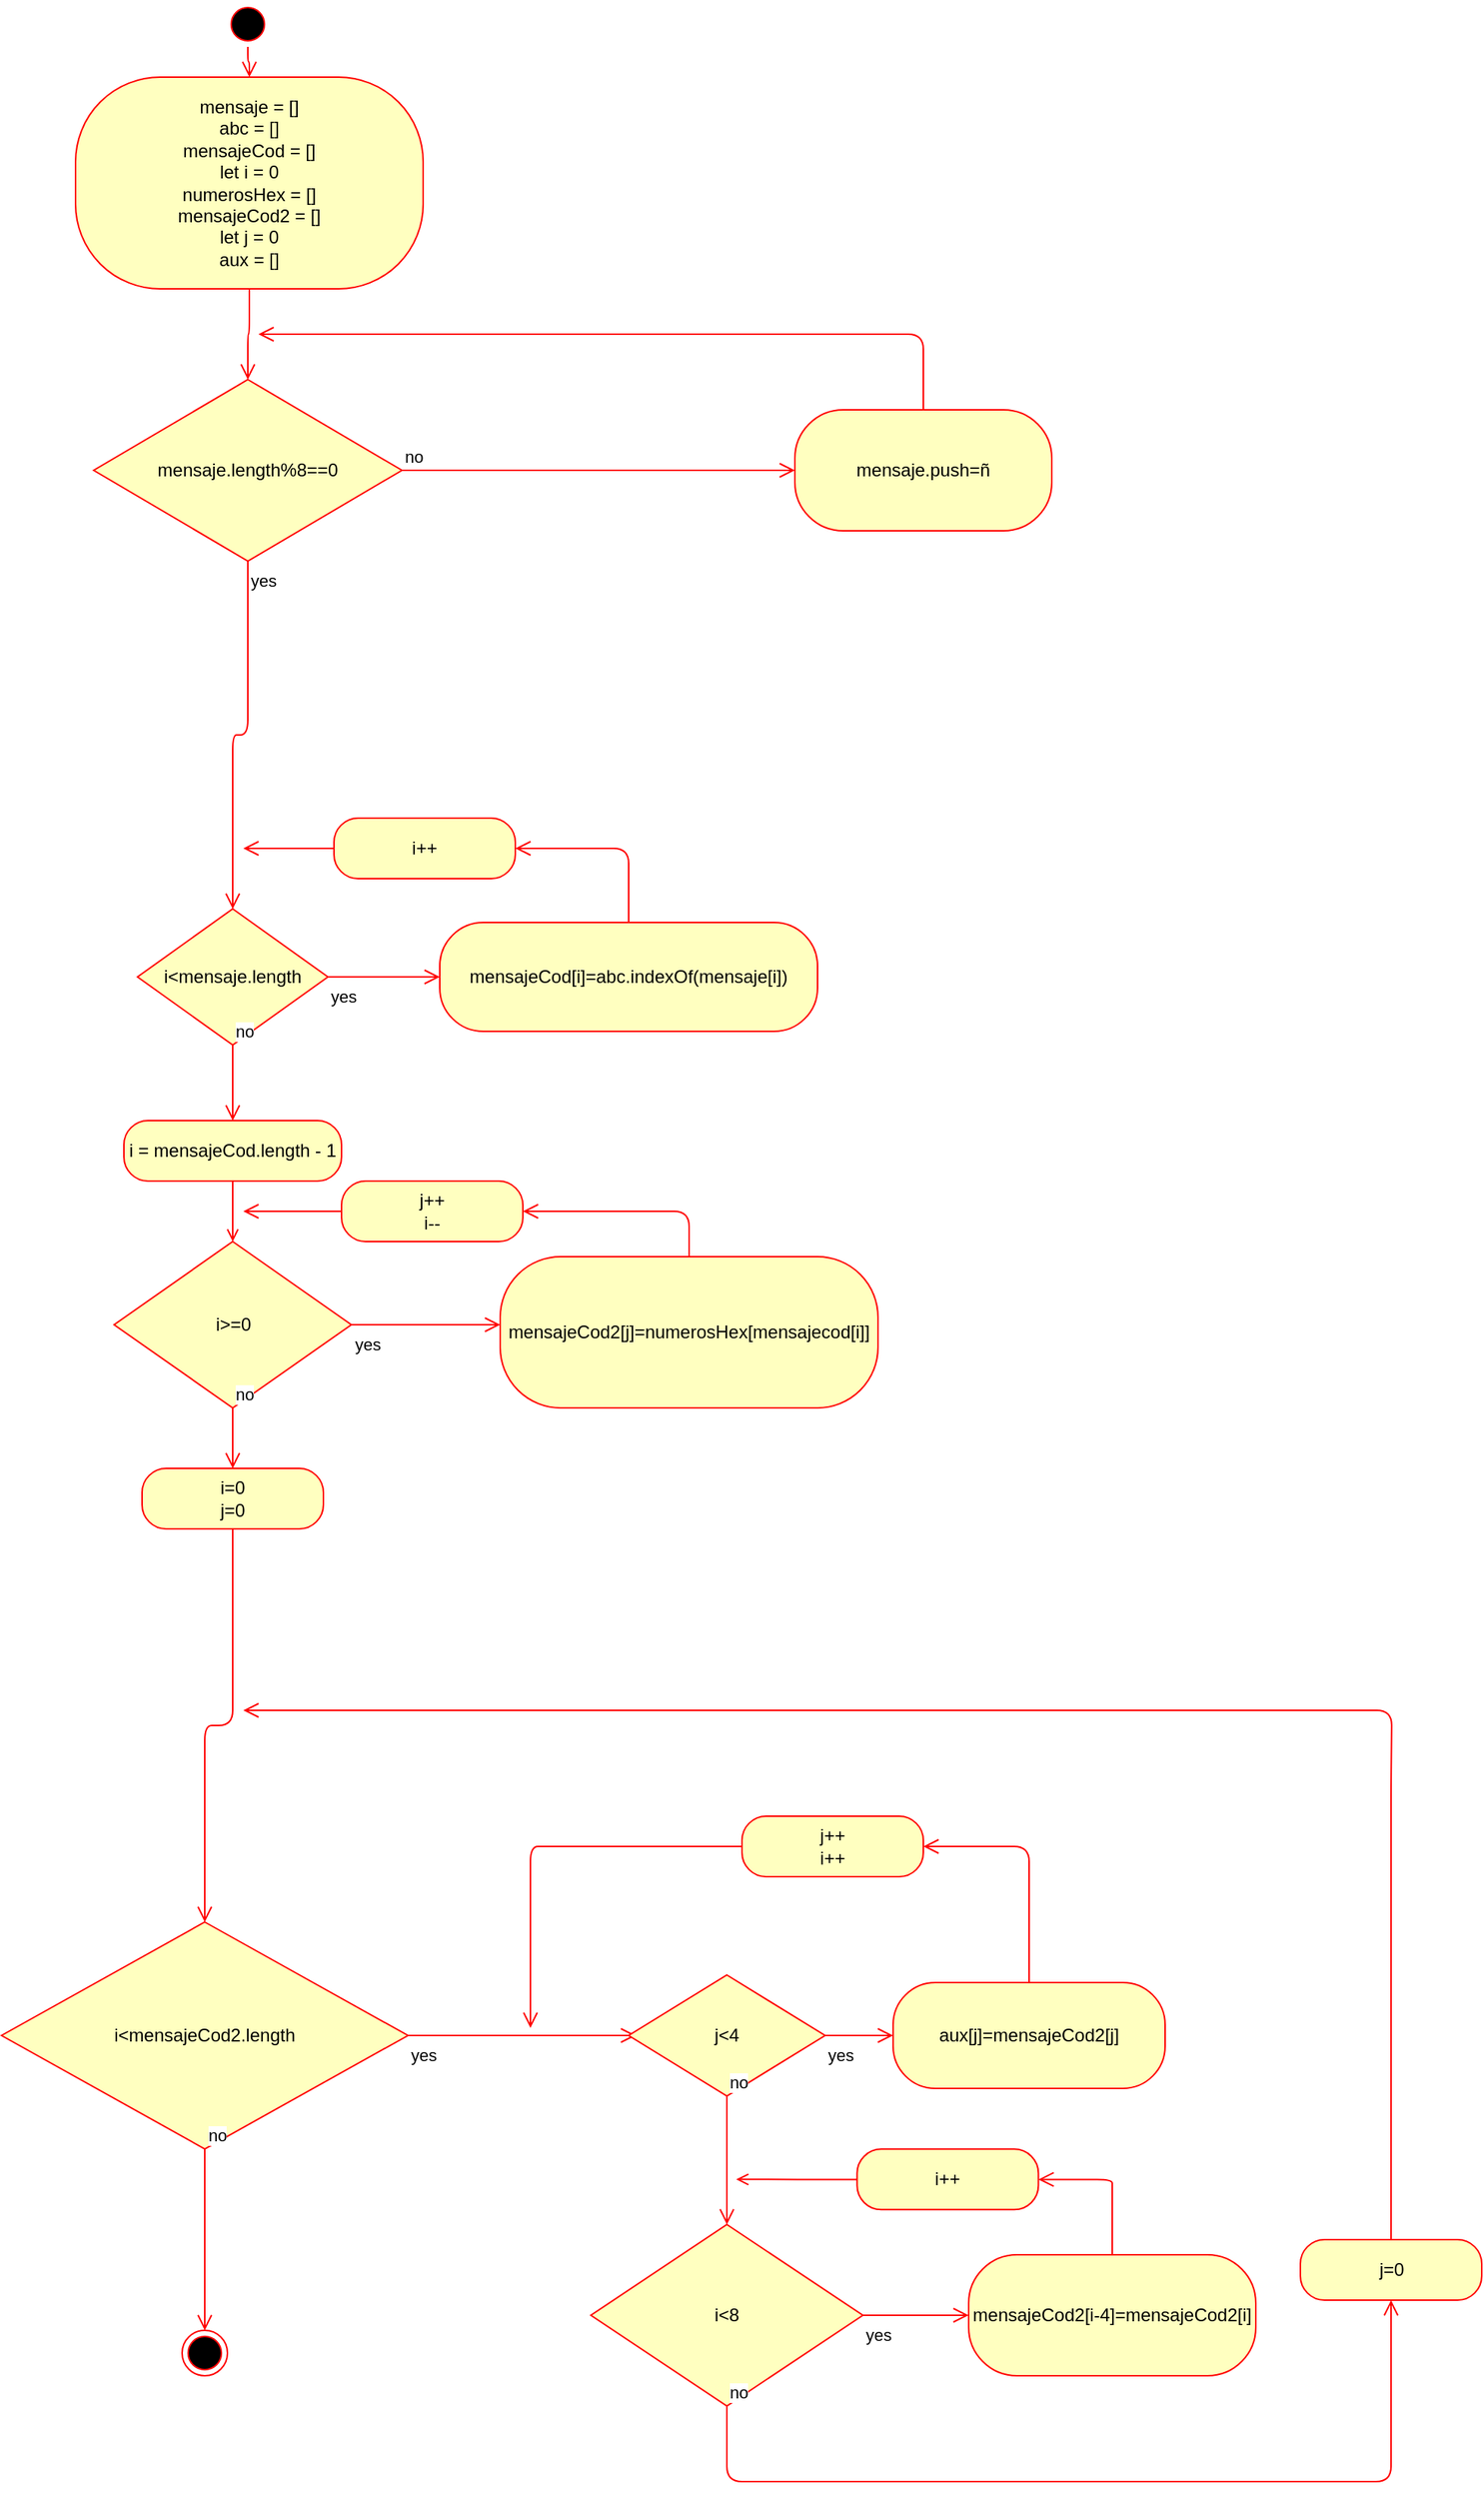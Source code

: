 <mxfile version="12.1.7" type="device" pages="1"><diagram id="xDoUYA4UDof_r6ilWCST" name="Page-1"><mxGraphModel dx="975" dy="716" grid="1" gridSize="10" guides="1" tooltips="1" connect="1" arrows="1" fold="1" page="1" pageScale="1" pageWidth="827" pageHeight="1169" math="0" shadow="0"><root><mxCell id="0"/><mxCell id="1" parent="0"/><mxCell id="s4payqa6vV1KaPx1YWhj-1" value="" style="ellipse;html=1;shape=startState;fillColor=#000000;strokeColor=#ff0000;" parent="1" vertex="1"><mxGeometry x="398" y="20" width="30" height="30" as="geometry"/></mxCell><mxCell id="s4payqa6vV1KaPx1YWhj-2" value="" style="edgeStyle=orthogonalEdgeStyle;html=1;verticalAlign=bottom;endArrow=open;endSize=8;strokeColor=#ff0000;entryX=0.5;entryY=0;entryDx=0;entryDy=0;" parent="1" source="s4payqa6vV1KaPx1YWhj-1" target="s4payqa6vV1KaPx1YWhj-3" edge="1"><mxGeometry relative="1" as="geometry"><mxPoint x="413" y="110" as="targetPoint"/></mxGeometry></mxCell><mxCell id="s4payqa6vV1KaPx1YWhj-3" value="mensaje = []&lt;br&gt;abc = []&lt;br&gt;mensajeCod = []&lt;br&gt;let i = 0&lt;br&gt;numerosHex = []&lt;br&gt;mensajeCod2 = []&lt;br&gt;let j = 0&lt;br&gt;aux = []" style="rounded=1;whiteSpace=wrap;html=1;arcSize=40;fontColor=#000000;fillColor=#ffffc0;strokeColor=#ff0000;" parent="1" vertex="1"><mxGeometry x="299" y="70" width="230" height="140" as="geometry"/></mxCell><mxCell id="s4payqa6vV1KaPx1YWhj-4" value="" style="edgeStyle=orthogonalEdgeStyle;html=1;verticalAlign=bottom;endArrow=open;endSize=8;strokeColor=#ff0000;entryX=0.5;entryY=0;entryDx=0;entryDy=0;" parent="1" source="s4payqa6vV1KaPx1YWhj-3" target="s4payqa6vV1KaPx1YWhj-56" edge="1"><mxGeometry relative="1" as="geometry"><mxPoint x="414" y="310" as="targetPoint"/></mxGeometry></mxCell><mxCell id="s4payqa6vV1KaPx1YWhj-5" value="i&amp;lt;mensaje.length" style="rhombus;whiteSpace=wrap;html=1;fillColor=#ffffc0;strokeColor=#ff0000;" parent="1" vertex="1"><mxGeometry x="340" y="620" width="126" height="90" as="geometry"/></mxCell><mxCell id="s4payqa6vV1KaPx1YWhj-6" value="no" style="edgeStyle=orthogonalEdgeStyle;html=1;align=left;verticalAlign=bottom;endArrow=open;endSize=8;strokeColor=#ff0000;entryX=0.5;entryY=0;entryDx=0;entryDy=0;" parent="1" source="s4payqa6vV1KaPx1YWhj-5" target="s4payqa6vV1KaPx1YWhj-15" edge="1"><mxGeometry x="-1" relative="1" as="geometry"><mxPoint x="403" y="770" as="targetPoint"/></mxGeometry></mxCell><mxCell id="s4payqa6vV1KaPx1YWhj-7" value="yes" style="edgeStyle=orthogonalEdgeStyle;html=1;align=left;verticalAlign=top;endArrow=open;endSize=8;strokeColor=#ff0000;entryX=0;entryY=0.5;entryDx=0;entryDy=0;" parent="1" source="s4payqa6vV1KaPx1YWhj-5" target="s4payqa6vV1KaPx1YWhj-8" edge="1"><mxGeometry x="-1" relative="1" as="geometry"><mxPoint x="570" y="665" as="targetPoint"/></mxGeometry></mxCell><mxCell id="s4payqa6vV1KaPx1YWhj-8" value="mensajeCod[i]=abc.indexOf(mensaje[i])" style="rounded=1;whiteSpace=wrap;html=1;arcSize=40;fontColor=#000000;fillColor=#ffffc0;strokeColor=#ff0000;" parent="1" vertex="1"><mxGeometry x="540" y="629" width="250" height="72" as="geometry"/></mxCell><mxCell id="s4payqa6vV1KaPx1YWhj-9" value="" style="edgeStyle=orthogonalEdgeStyle;html=1;verticalAlign=bottom;endArrow=open;endSize=8;strokeColor=#ff0000;entryX=1;entryY=0.5;entryDx=0;entryDy=0;" parent="1" source="s4payqa6vV1KaPx1YWhj-8" target="s4payqa6vV1KaPx1YWhj-10" edge="1"><mxGeometry relative="1" as="geometry"><mxPoint x="665" y="590" as="targetPoint"/><Array as="points"><mxPoint x="665" y="580"/></Array></mxGeometry></mxCell><mxCell id="s4payqa6vV1KaPx1YWhj-10" value="i++" style="rounded=1;whiteSpace=wrap;html=1;arcSize=40;fontColor=#000000;fillColor=#ffffc0;strokeColor=#ff0000;" parent="1" vertex="1"><mxGeometry x="470" y="560" width="120" height="40" as="geometry"/></mxCell><mxCell id="s4payqa6vV1KaPx1YWhj-11" value="" style="edgeStyle=orthogonalEdgeStyle;html=1;verticalAlign=bottom;endArrow=open;endSize=8;strokeColor=#ff0000;" parent="1" source="s4payqa6vV1KaPx1YWhj-10" edge="1"><mxGeometry relative="1" as="geometry"><mxPoint x="410" y="580" as="targetPoint"/></mxGeometry></mxCell><mxCell id="s4payqa6vV1KaPx1YWhj-12" value="i&amp;gt;=0" style="rhombus;whiteSpace=wrap;html=1;fillColor=#ffffc0;strokeColor=#ff0000;" parent="1" vertex="1"><mxGeometry x="324.5" y="840" width="157" height="110" as="geometry"/></mxCell><mxCell id="s4payqa6vV1KaPx1YWhj-13" value="no" style="edgeStyle=orthogonalEdgeStyle;html=1;align=left;verticalAlign=bottom;endArrow=open;endSize=8;strokeColor=#ff0000;entryX=0.5;entryY=0;entryDx=0;entryDy=0;" parent="1" source="s4payqa6vV1KaPx1YWhj-12" target="s4payqa6vV1KaPx1YWhj-30" edge="1"><mxGeometry x="-1" relative="1" as="geometry"><mxPoint x="403" y="1029.667" as="targetPoint"/></mxGeometry></mxCell><mxCell id="s4payqa6vV1KaPx1YWhj-14" value="yes" style="edgeStyle=orthogonalEdgeStyle;html=1;align=left;verticalAlign=top;endArrow=open;endSize=8;strokeColor=#ff0000;" parent="1" source="s4payqa6vV1KaPx1YWhj-12" edge="1"><mxGeometry x="-1" relative="1" as="geometry"><mxPoint x="580" y="895" as="targetPoint"/></mxGeometry></mxCell><mxCell id="s4payqa6vV1KaPx1YWhj-18" value="" style="edgeStyle=orthogonalEdgeStyle;rounded=0;orthogonalLoop=1;jettySize=auto;html=1;strokeColor=#FF0000;endArrow=open;endFill=0;entryX=0.5;entryY=0;entryDx=0;entryDy=0;" parent="1" source="s4payqa6vV1KaPx1YWhj-15" target="s4payqa6vV1KaPx1YWhj-12" edge="1"><mxGeometry relative="1" as="geometry"><mxPoint x="480" y="850" as="targetPoint"/></mxGeometry></mxCell><mxCell id="s4payqa6vV1KaPx1YWhj-15" value="i = mensajeCod.length - 1" style="rounded=1;whiteSpace=wrap;html=1;arcSize=40;fontColor=#000000;fillColor=#ffffc0;strokeColor=#ff0000;" parent="1" vertex="1"><mxGeometry x="331" y="760" width="144" height="40" as="geometry"/></mxCell><mxCell id="s4payqa6vV1KaPx1YWhj-20" value="mensajeCod2[j]=numerosHex[mensajecod[i]]" style="rounded=1;whiteSpace=wrap;html=1;arcSize=40;fontColor=#000000;fillColor=#ffffc0;strokeColor=#ff0000;" parent="1" vertex="1"><mxGeometry x="580" y="850" width="250" height="100" as="geometry"/></mxCell><mxCell id="s4payqa6vV1KaPx1YWhj-21" value="" style="edgeStyle=orthogonalEdgeStyle;html=1;verticalAlign=bottom;endArrow=open;endSize=8;strokeColor=#ff0000;entryX=1;entryY=0.5;entryDx=0;entryDy=0;" parent="1" source="s4payqa6vV1KaPx1YWhj-20" target="s4payqa6vV1KaPx1YWhj-22" edge="1"><mxGeometry relative="1" as="geometry"><mxPoint x="630" y="815" as="targetPoint"/><Array as="points"><mxPoint x="705" y="820"/></Array></mxGeometry></mxCell><mxCell id="s4payqa6vV1KaPx1YWhj-22" value="j++&lt;br&gt;i--" style="rounded=1;whiteSpace=wrap;html=1;arcSize=40;fontColor=#000000;fillColor=#ffffc0;strokeColor=#ff0000;" parent="1" vertex="1"><mxGeometry x="475" y="800" width="120" height="40" as="geometry"/></mxCell><mxCell id="s4payqa6vV1KaPx1YWhj-23" value="" style="edgeStyle=orthogonalEdgeStyle;html=1;verticalAlign=bottom;endArrow=open;endSize=8;strokeColor=#ff0000;" parent="1" source="s4payqa6vV1KaPx1YWhj-22" edge="1"><mxGeometry relative="1" as="geometry"><mxPoint x="410" y="820" as="targetPoint"/></mxGeometry></mxCell><mxCell id="s4payqa6vV1KaPx1YWhj-27" value="i&amp;lt;mensajeCod2.length" style="rhombus;whiteSpace=wrap;html=1;fillColor=#ffffc0;strokeColor=#ff0000;" parent="1" vertex="1"><mxGeometry x="250" y="1290" width="269" height="150" as="geometry"/></mxCell><mxCell id="s4payqa6vV1KaPx1YWhj-28" value="no" style="edgeStyle=orthogonalEdgeStyle;html=1;align=left;verticalAlign=bottom;endArrow=open;endSize=8;strokeColor=#ff0000;entryX=0.5;entryY=0;entryDx=0;entryDy=0;" parent="1" source="s4payqa6vV1KaPx1YWhj-27" target="s4payqa6vV1KaPx1YWhj-54" edge="1"><mxGeometry x="-1" relative="1" as="geometry"><mxPoint x="384.176" y="1600.118" as="targetPoint"/></mxGeometry></mxCell><mxCell id="s4payqa6vV1KaPx1YWhj-29" value="yes" style="edgeStyle=orthogonalEdgeStyle;html=1;align=left;verticalAlign=top;endArrow=open;endSize=8;strokeColor=#ff0000;" parent="1" source="s4payqa6vV1KaPx1YWhj-27" edge="1"><mxGeometry x="-1" relative="1" as="geometry"><mxPoint x="670" y="1365" as="targetPoint"/></mxGeometry></mxCell><mxCell id="s4payqa6vV1KaPx1YWhj-30" value="i=0&lt;br&gt;j=0" style="rounded=1;whiteSpace=wrap;html=1;arcSize=40;fontColor=#000000;fillColor=#ffffc0;strokeColor=#ff0000;" parent="1" vertex="1"><mxGeometry x="343" y="990" width="120" height="40" as="geometry"/></mxCell><mxCell id="s4payqa6vV1KaPx1YWhj-31" value="" style="edgeStyle=orthogonalEdgeStyle;html=1;verticalAlign=bottom;endArrow=open;endSize=8;strokeColor=#ff0000;entryX=0.5;entryY=0;entryDx=0;entryDy=0;" parent="1" source="s4payqa6vV1KaPx1YWhj-30" target="s4payqa6vV1KaPx1YWhj-27" edge="1"><mxGeometry relative="1" as="geometry"><mxPoint x="406" y="1090" as="targetPoint"/></mxGeometry></mxCell><mxCell id="s4payqa6vV1KaPx1YWhj-35" value="j&amp;lt;4" style="rhombus;whiteSpace=wrap;html=1;fillColor=#ffffc0;strokeColor=#ff0000;" parent="1" vertex="1"><mxGeometry x="665" y="1325" width="130" height="80" as="geometry"/></mxCell><mxCell id="s4payqa6vV1KaPx1YWhj-36" value="no" style="edgeStyle=orthogonalEdgeStyle;html=1;align=left;verticalAlign=bottom;endArrow=open;endSize=8;strokeColor=#ff0000;entryX=0.5;entryY=0;entryDx=0;entryDy=0;" parent="1" source="s4payqa6vV1KaPx1YWhj-35" target="s4payqa6vV1KaPx1YWhj-42" edge="1"><mxGeometry x="-1" relative="1" as="geometry"><mxPoint x="730" y="1470" as="targetPoint"/></mxGeometry></mxCell><mxCell id="s4payqa6vV1KaPx1YWhj-37" value="yes" style="edgeStyle=orthogonalEdgeStyle;html=1;align=left;verticalAlign=top;endArrow=open;endSize=8;strokeColor=#ff0000;" parent="1" source="s4payqa6vV1KaPx1YWhj-35" edge="1"><mxGeometry x="-1" relative="1" as="geometry"><mxPoint x="840" y="1365" as="targetPoint"/></mxGeometry></mxCell><mxCell id="s4payqa6vV1KaPx1YWhj-38" value="aux[j]=mensajeCod2[j]" style="rounded=1;whiteSpace=wrap;html=1;arcSize=40;fontColor=#000000;fillColor=#ffffc0;strokeColor=#ff0000;" parent="1" vertex="1"><mxGeometry x="840" y="1330" width="180" height="70" as="geometry"/></mxCell><mxCell id="s4payqa6vV1KaPx1YWhj-39" value="" style="edgeStyle=orthogonalEdgeStyle;html=1;verticalAlign=bottom;endArrow=open;endSize=8;strokeColor=#ff0000;entryX=1;entryY=0.5;entryDx=0;entryDy=0;" parent="1" source="s4payqa6vV1KaPx1YWhj-38" target="s4payqa6vV1KaPx1YWhj-40" edge="1"><mxGeometry relative="1" as="geometry"><mxPoint x="930" y="1250" as="targetPoint"/><Array as="points"><mxPoint x="930" y="1240"/></Array></mxGeometry></mxCell><mxCell id="s4payqa6vV1KaPx1YWhj-40" value="j++&lt;br&gt;i++" style="rounded=1;whiteSpace=wrap;html=1;arcSize=40;fontColor=#000000;fillColor=#ffffc0;strokeColor=#ff0000;" parent="1" vertex="1"><mxGeometry x="740" y="1220" width="120" height="40" as="geometry"/></mxCell><mxCell id="s4payqa6vV1KaPx1YWhj-41" value="" style="edgeStyle=orthogonalEdgeStyle;html=1;verticalAlign=bottom;endArrow=open;endSize=8;strokeColor=#ff0000;" parent="1" source="s4payqa6vV1KaPx1YWhj-40" edge="1"><mxGeometry relative="1" as="geometry"><mxPoint x="600" y="1360" as="targetPoint"/><Array as="points"><mxPoint x="620" y="1240"/><mxPoint x="620" y="1240"/></Array></mxGeometry></mxCell><mxCell id="s4payqa6vV1KaPx1YWhj-42" value="i&amp;lt;8" style="rhombus;whiteSpace=wrap;html=1;fillColor=#ffffc0;strokeColor=#ff0000;" parent="1" vertex="1"><mxGeometry x="640" y="1490" width="180" height="120" as="geometry"/></mxCell><mxCell id="s4payqa6vV1KaPx1YWhj-43" value="no" style="edgeStyle=orthogonalEdgeStyle;html=1;align=left;verticalAlign=bottom;endArrow=open;endSize=8;strokeColor=#ff0000;entryX=0.5;entryY=1;entryDx=0;entryDy=0;" parent="1" source="s4payqa6vV1KaPx1YWhj-42" target="s4payqa6vV1KaPx1YWhj-50" edge="1"><mxGeometry x="-1" relative="1" as="geometry"><mxPoint x="1160" y="1660" as="targetPoint"/><Array as="points"><mxPoint x="730" y="1660"/><mxPoint x="1170" y="1660"/></Array></mxGeometry></mxCell><mxCell id="s4payqa6vV1KaPx1YWhj-44" value="yes" style="edgeStyle=orthogonalEdgeStyle;html=1;align=left;verticalAlign=top;endArrow=open;endSize=8;strokeColor=#ff0000;entryX=0;entryY=0.5;entryDx=0;entryDy=0;" parent="1" source="s4payqa6vV1KaPx1YWhj-42" target="s4payqa6vV1KaPx1YWhj-45" edge="1"><mxGeometry x="-1" relative="1" as="geometry"><mxPoint x="880" y="1550" as="targetPoint"/></mxGeometry></mxCell><mxCell id="s4payqa6vV1KaPx1YWhj-45" value="mensajeCod2[i-4]=mensajeCod2[i]" style="rounded=1;whiteSpace=wrap;html=1;arcSize=40;fontColor=#000000;fillColor=#ffffc0;strokeColor=#ff0000;" parent="1" vertex="1"><mxGeometry x="890" y="1510" width="190" height="80" as="geometry"/></mxCell><mxCell id="s4payqa6vV1KaPx1YWhj-46" value="" style="edgeStyle=orthogonalEdgeStyle;html=1;verticalAlign=bottom;endArrow=open;endSize=8;strokeColor=#ff0000;" parent="1" source="s4payqa6vV1KaPx1YWhj-45" target="s4payqa6vV1KaPx1YWhj-47" edge="1"><mxGeometry relative="1" as="geometry"><mxPoint x="985" y="1460" as="targetPoint"/><Array as="points"><mxPoint x="985" y="1470"/><mxPoint x="985" y="1470"/></Array></mxGeometry></mxCell><mxCell id="s4payqa6vV1KaPx1YWhj-49" value="" style="edgeStyle=orthogonalEdgeStyle;rounded=0;orthogonalLoop=1;jettySize=auto;html=1;endArrow=open;endFill=0;strokeColor=#FF0000;" parent="1" source="s4payqa6vV1KaPx1YWhj-47" edge="1"><mxGeometry relative="1" as="geometry"><mxPoint x="736.167" y="1460.167" as="targetPoint"/></mxGeometry></mxCell><mxCell id="s4payqa6vV1KaPx1YWhj-47" value="i++" style="rounded=1;whiteSpace=wrap;html=1;arcSize=40;fontColor=#000000;fillColor=#ffffc0;strokeColor=#ff0000;" parent="1" vertex="1"><mxGeometry x="816.167" y="1440.167" width="120" height="40" as="geometry"/></mxCell><mxCell id="s4payqa6vV1KaPx1YWhj-50" value="j=0&lt;br&gt;" style="rounded=1;whiteSpace=wrap;html=1;arcSize=40;fontColor=#000000;fillColor=#ffffc0;strokeColor=#ff0000;" parent="1" vertex="1"><mxGeometry x="1109.5" y="1500" width="120" height="40" as="geometry"/></mxCell><mxCell id="s4payqa6vV1KaPx1YWhj-51" value="" style="edgeStyle=orthogonalEdgeStyle;html=1;verticalAlign=bottom;endArrow=open;endSize=8;strokeColor=#ff0000;" parent="1" source="s4payqa6vV1KaPx1YWhj-50" edge="1"><mxGeometry relative="1" as="geometry"><mxPoint x="410" y="1150" as="targetPoint"/><Array as="points"><mxPoint x="1170" y="1200"/><mxPoint x="1170" y="1200"/></Array></mxGeometry></mxCell><mxCell id="s4payqa6vV1KaPx1YWhj-54" value="" style="ellipse;html=1;shape=endState;fillColor=#000000;strokeColor=#ff0000;" parent="1" vertex="1"><mxGeometry x="369.5" y="1560" width="30" height="30" as="geometry"/></mxCell><mxCell id="s4payqa6vV1KaPx1YWhj-56" value="mensaje.length%8==0" style="rhombus;whiteSpace=wrap;html=1;fillColor=#ffffc0;strokeColor=#ff0000;" parent="1" vertex="1"><mxGeometry x="311" y="270" width="204" height="120" as="geometry"/></mxCell><mxCell id="s4payqa6vV1KaPx1YWhj-57" value="no" style="edgeStyle=orthogonalEdgeStyle;html=1;align=left;verticalAlign=bottom;endArrow=open;endSize=8;strokeColor=#ff0000;entryX=0;entryY=0.5;entryDx=0;entryDy=0;" parent="1" source="s4payqa6vV1KaPx1YWhj-56" target="s4payqa6vV1KaPx1YWhj-59" edge="1"><mxGeometry x="-1" relative="1" as="geometry"><mxPoint x="556" y="340" as="targetPoint"/></mxGeometry></mxCell><mxCell id="s4payqa6vV1KaPx1YWhj-58" value="yes" style="edgeStyle=orthogonalEdgeStyle;html=1;align=left;verticalAlign=top;endArrow=open;endSize=8;strokeColor=#ff0000;entryX=0.5;entryY=0;entryDx=0;entryDy=0;" parent="1" source="s4payqa6vV1KaPx1YWhj-56" target="s4payqa6vV1KaPx1YWhj-5" edge="1"><mxGeometry x="-1" relative="1" as="geometry"><mxPoint x="500" y="500" as="targetPoint"/></mxGeometry></mxCell><mxCell id="s4payqa6vV1KaPx1YWhj-59" value="mensaje.push=ñ" style="rounded=1;whiteSpace=wrap;html=1;arcSize=40;fontColor=#000000;fillColor=#ffffc0;strokeColor=#ff0000;" parent="1" vertex="1"><mxGeometry x="775" y="290" width="170" height="80" as="geometry"/></mxCell><mxCell id="s4payqa6vV1KaPx1YWhj-60" value="" style="edgeStyle=orthogonalEdgeStyle;html=1;verticalAlign=bottom;endArrow=open;endSize=8;strokeColor=#ff0000;" parent="1" source="s4payqa6vV1KaPx1YWhj-59" edge="1"><mxGeometry relative="1" as="geometry"><mxPoint x="420" y="240" as="targetPoint"/><Array as="points"><mxPoint x="860" y="240"/></Array></mxGeometry></mxCell></root></mxGraphModel></diagram></mxfile>